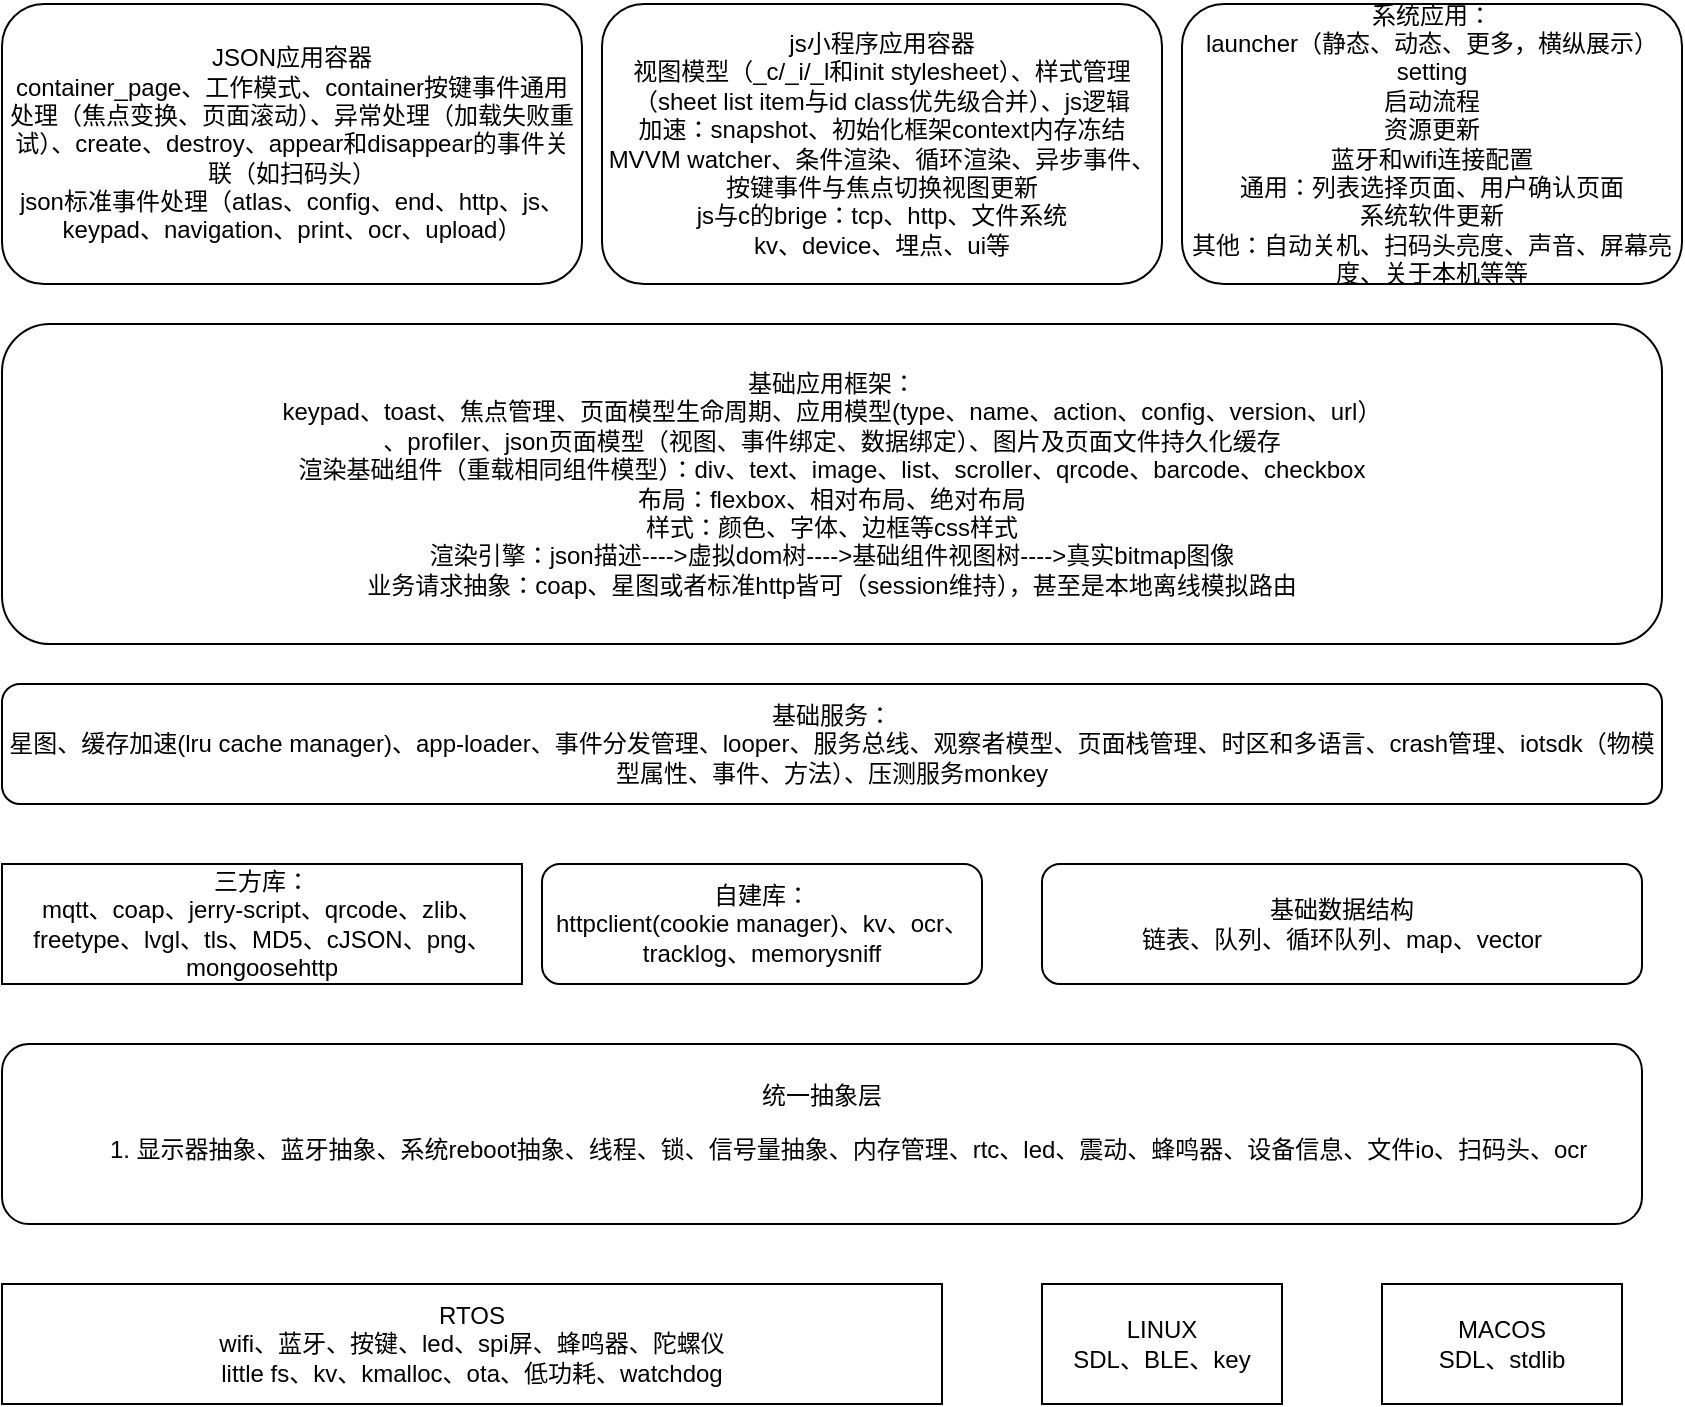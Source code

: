 <mxfile>
    <diagram id="8k0pilOPhJCKsqijKYOJ" name="第 1 页">
        <mxGraphModel dx="933" dy="1515" grid="1" gridSize="10" guides="1" tooltips="1" connect="1" arrows="1" fold="1" page="1" pageScale="1" pageWidth="827" pageHeight="1169" math="0" shadow="0">
            <root>
                <mxCell id="0"/>
                <mxCell id="1" parent="0"/>
                <mxCell id="2" value="统一抽象层&lt;br&gt;&lt;ol&gt;&lt;li&gt;显示器抽象、蓝牙抽象、系统reboot抽象、线程、锁、信号量抽象、内存管理、rtc、led、震动、蜂鸣器、设备信息、文件io、扫码头、ocr&lt;/li&gt;&lt;/ol&gt;" style="rounded=1;whiteSpace=wrap;html=1;" parent="1" vertex="1">
                    <mxGeometry x="50" y="160" width="820" height="90" as="geometry"/>
                </mxCell>
                <mxCell id="3" value="RTOS&lt;br&gt;wifi、蓝牙、按键、led、spi屏、蜂鸣器、陀螺仪&lt;br&gt;little fs、kv、kmalloc、ota、低功耗、watchdog" style="rounded=0;whiteSpace=wrap;html=1;" parent="1" vertex="1">
                    <mxGeometry x="50" y="280" width="470" height="60" as="geometry"/>
                </mxCell>
                <mxCell id="4" value="LINUX&lt;br&gt;SDL、BLE、key" style="rounded=0;whiteSpace=wrap;html=1;" parent="1" vertex="1">
                    <mxGeometry x="570" y="280" width="120" height="60" as="geometry"/>
                </mxCell>
                <mxCell id="6" value="MACOS&lt;br&gt;SDL、stdlib" style="rounded=0;whiteSpace=wrap;html=1;" parent="1" vertex="1">
                    <mxGeometry x="740" y="280" width="120" height="60" as="geometry"/>
                </mxCell>
                <mxCell id="8" value="三方库：&lt;br&gt;mqtt、coap、jerry-script、qrcode、zlib、freetype、lvgl、tls、MD5、cJSON、png、mongoosehttp" style="rounded=0;whiteSpace=wrap;html=1;" parent="1" vertex="1">
                    <mxGeometry x="50" y="70" width="260" height="60" as="geometry"/>
                </mxCell>
                <mxCell id="9" value="自建库：&lt;br&gt;httpclient(cookie manager)、kv、ocr、tracklog、memorysniff" style="rounded=1;whiteSpace=wrap;html=1;" parent="1" vertex="1">
                    <mxGeometry x="320" y="70" width="220" height="60" as="geometry"/>
                </mxCell>
                <mxCell id="11" value="基础服务：&lt;br&gt;星图、缓存加速(lru cache manager)、app-loader、事件分发管理、looper、服务总线、观察者模型、页面栈管理、时区和多语言、crash管理、iotsdk（物模型属性、事件、方法）、压测服务monkey" style="rounded=1;whiteSpace=wrap;html=1;" parent="1" vertex="1">
                    <mxGeometry x="50" y="-20" width="830" height="60" as="geometry"/>
                </mxCell>
                <mxCell id="12" value="基础数据结构&lt;br&gt;链表、队列、循环队列、map、vector" style="rounded=1;whiteSpace=wrap;html=1;" parent="1" vertex="1">
                    <mxGeometry x="570" y="70" width="300" height="60" as="geometry"/>
                </mxCell>
                <mxCell id="13" value="基础应用框架：&lt;br&gt;keypad、toast、焦点管理、页面模型生命周期、应用模型(type、name、action、config、version、url）&lt;br&gt;、profiler、json页面模型（视图、事件绑定、数据绑定）、图片及页面文件持久化缓存&lt;br&gt;渲染基础组件（重载相同组件模型）：div、text、image、list、scroller、qrcode、barcode、checkbox&lt;br&gt;布局：flexbox、相对布局、绝对布局&lt;br&gt;样式：颜色、字体、边框等css样式&lt;br&gt;渲染引擎：json描述----&amp;gt;虚拟dom树----&amp;gt;基础组件视图树----&amp;gt;真实bitmap图像&lt;br&gt;业务请求抽象：coap、星图或者标准http皆可（session维持），甚至是本地离线模拟路由&lt;br&gt;" style="rounded=1;whiteSpace=wrap;html=1;" parent="1" vertex="1">
                    <mxGeometry x="50" y="-200" width="830" height="160" as="geometry"/>
                </mxCell>
                <mxCell id="14" value="JSON应用容器&lt;br&gt;container_page、工作模式、container按键事件通用处理（焦点变换、页面滚动）、异常处理（加载失败重试）、create、destroy、appear和disappear的事件关联（如扫码头）&lt;br&gt;json标准事件处理（atlas、config、end、http、js、keypad、navigation、print、ocr、upload）" style="rounded=1;whiteSpace=wrap;html=1;" parent="1" vertex="1">
                    <mxGeometry x="50" y="-360" width="290" height="140" as="geometry"/>
                </mxCell>
                <mxCell id="15" value="js小程序应用容器&lt;br&gt;视图模型（_c/_i/_l和init stylesheet）、样式管理（sheet list item与id class优先级合并）、js逻辑&lt;br&gt;加速：snapshot、初始化框架context内存冻结&lt;br&gt;MVVM watcher、条件渲染、循环渲染、异步事件、&lt;br&gt;按键事件与焦点切换视图更新&lt;br&gt;js与c的brige：tcp、http、文件系统&lt;br&gt;kv、device、埋点、ui等" style="rounded=1;whiteSpace=wrap;html=1;" parent="1" vertex="1">
                    <mxGeometry x="350" y="-360" width="280" height="140" as="geometry"/>
                </mxCell>
                <mxCell id="17" value="系统应用：&lt;br&gt;launcher（静态、动态、更多，横纵展示）&lt;br&gt;setting&lt;br&gt;启动流程&lt;br&gt;资源更新&lt;br&gt;蓝牙和wifi连接配置&lt;br&gt;通用：列表选择页面、用户确认页面&lt;br&gt;系统软件更新&lt;br&gt;其他：自动关机、扫码头亮度、声音、屏幕亮度、关于本机等等&lt;br&gt;" style="rounded=1;whiteSpace=wrap;html=1;" parent="1" vertex="1">
                    <mxGeometry x="640" y="-360" width="250" height="140" as="geometry"/>
                </mxCell>
            </root>
        </mxGraphModel>
    </diagram>
</mxfile>